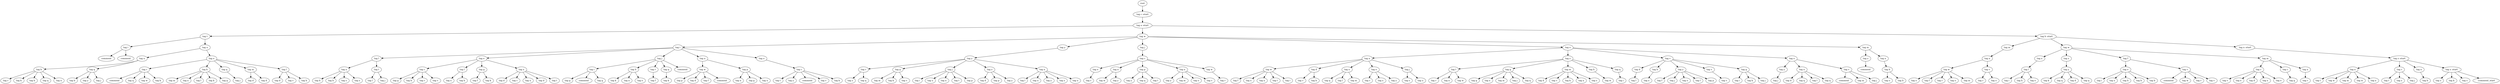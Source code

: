 digraph Tree{
0[label="root"];
0->00
00[label="tag c :start"];
00->000
000[label="tag a :start"];
000->0000
0000[label="tag t"];
0000->00000
00000[label="tag i"];
00000->000000
000000[label="comment"];
00000->000001
000001[label="comment"];
0000->00001
00001[label="tag u"];
00001->000010
000010[label="tag u"];
000010->0000100
0000100[label="tag b"];
0000100->00001000
00001000[label="tag r"];
0000100->00001001
00001001[label="tag k"];
0000100->00001002
00001002[label="tag h"];
0000100->00001003
00001003[label="tag q"];
0000100->00001004
00001004[label="tag n"];
000010->0000101
0000101[label="tag q"];
0000101->00001010
00001010[label="tag b"];
0000101->00001011
00001011[label="tag y"];
0000101->00001012
00001012[label="tag j"];
00001->000011
000011[label="tag e"];
000011->0000110
0000110[label="tag r"];
0000110->00001100
00001100[label="comment"];
0000110->00001101
00001101[label="tag q"];
0000110->00001102
00001102[label="tag w"];
0000110->00001103
00001103[label="tag k"];
000011->0000111
0000111[label="tag k"];
0000111->00001110
00001110[label="tag m"];
0000111->00001111
00001111[label="tag a"];
0000111->00001112
00001112[label="tag l"];
0000111->00001113
00001113[label="tag k"];
0000111->00001114
00001114[label="tag g"];
000011->0000112
0000112[label="tag q"];
0000112->00001120
00001120[label="tag j"];
000011->0000113
0000113[label="tag m"];
0000113->00001130
00001130[label="tag d"];
0000113->00001131
00001131[label="tag d"];
000011->0000114
0000114[label="tag l"];
0000114->00001140
00001140[label="tag d"];
0000114->00001141
00001141[label="tag v"];
0000114->00001142
00001142[label="tag h"];
000->0001
0001[label="tag w"];
0001->00010
00010[label="tag i"];
00010->000100
000100[label="tag l"];
000100->0001000
0001000[label="tag a"];
0001000->00010000
00010000[label="tag h"];
0001000->00010001
00010001[label="tag b"];
0001000->00010002
00010002[label="tag s"];
0001000->00010003
00010003[label="tag z"];
000100->0001001
0001001[label="tag t"];
0001001->00010010
00010010[label="tag l"];
0001001->00010011
00010011[label="tag j"];
00010->000101
000101[label="tag e"];
000101->0001010
0001010[label="tag c"];
0001010->00010100
00010100[label="tag g"];
0001010->00010101
00010101[label="tag b"];
0001010->00010102
00010102[label="tag r"];
0001010->00010103
00010103[label="tag v"];
000101->0001011
0001011[label="tag l"];
0001011->00010110
00010110[label="tag x"];
0001011->00010111
00010111[label="tag h"];
000101->0001012
0001012[label="tag g"];
0001012->00010120
00010120[label="tag f"];
0001012->00010121
00010121[label="tag k"];
000101->0001013
0001013[label="tag x"];
0001013->00010130
00010130[label="tag d"];
0001013->00010131
00010131[label="tag c"];
0001013->00010132
00010132[label="tag u"];
0001013->00010133
00010133[label="tag d"];
0001013->00010134
00010134[label="tag t"];
00010->000102
000102[label="tag j"];
000102->0001020
0001020[label="tag i"];
0001020->00010200
00010200[label="tag g"];
0001020->00010201
00010201[label="comment"];
0001020->00010202
00010202[label="tag g"];
000102->0001021
0001021[label="tag h"];
0001021->00010210
00010210[label="tag k"];
0001021->00010211
00010211[label="tag n"];
0001021->00010212
00010212[label="tag e"];
000102->0001022
0001022[label="tag r"];
0001022->00010220
00010220[label="tag f"];
000102->0001023
0001023[label="tag q"];
0001023->00010230
00010230[label="tag k"];
000102->0001024
0001024[label="comment"];
00010->000103
000103[label="tag n"];
000103->0001030
0001030[label="tag w"];
0001030->00010300
00010300[label="tag p"];
0001030->00010301
00010301[label="tag d"];
0001030->00010302
00010302[label="tag f"];
0001030->00010303
00010303[label="comment"];
000103->0001031
0001031[label="tag p"];
0001031->00010310
00010310[label="tag n"];
0001031->00010311
00010311[label="tag g"];
0001031->00010312
00010312[label="tag u"];
00010->000104
000104[label="tag o"];
000104->0001040
0001040[label="tag c"];
0001040->00010400
00010400[label="tag t"];
0001040->00010401
00010401[label="tag y"];
0001040->00010402
00010402[label="comment"];
0001040->00010403
00010403[label="tag v"];
0001040->00010404
00010404[label="tag k"];
0001->00011
00011[label="tag y"];
00011->000110
000110[label="tag y"];
000110->0001100
0001100[label="tag r"];
0001100->00011000
00011000[label="tag z"];
0001100->00011001
00011001[label="tag q"];
000110->0001101
0001101[label="tag g"];
0001101->00011010
00011010[label="tag m"];
0001101->00011011
00011011[label="tag k"];
0001101->00011012
00011012[label="tag v"];
000110->0001102
0001102[label="tag j"];
0001102->00011020
00011020[label="tag i"];
0001102->00011021
00011021[label="tag u"];
0001102->00011022
00011022[label="tag n"];
0001102->00011023
00011023[label="tag t"];
0001102->00011024
00011024[label="tag p"];
000110->0001103
0001103[label="tag z"];
0001103->00011030
00011030[label="tag d"];
0001103->00011031
00011031[label="tag p"];
0001103->00011032
00011032[label="tag y"];
000110->0001104
0001104[label="tag n"];
0001104->00011040
00011040[label="tag l"];
0001104->00011041
00011041[label="tag u"];
0001104->00011042
00011042[label="tag y"];
0001104->00011043
00011043[label="tag z"];
0001104->00011044
00011044[label="tag u"];
0001->00012
00012[label="tag j"];
00012->000120
000120[label="tag c"];
000120->0001200
0001200[label="tag e"];
0001200->00012000
00012000[label="tag r"];
000120->0001201
0001201[label="tag n"];
0001201->00012010
00012010[label="tag w"];
0001201->00012011
00012011[label="tag y"];
000120->0001202
0001202[label="tag p"];
0001202->00012020
00012020[label="tag y"];
0001202->00012021
00012021[label="tag q"];
0001202->00012022
00012022[label="tag t"];
000120->0001203
0001203[label="tag a"];
0001203->00012030
00012030[label="tag y"];
0001203->00012031
00012031[label="tag m"];
0001203->00012032
00012032[label="tag o"];
0001203->00012033
00012033[label="tag v"];
000120->0001204
0001204[label="tag w"];
0001204->00012040
00012040[label="tag r"];
0001->00013
00013[label="tag o"];
00013->000130
000130[label="tag n"];
000130->0001300
0001300[label="tag w"];
0001300->00013000
00013000[label="tag f"];
0001300->00013001
00013001[label="tag x"];
0001300->00013002
00013002[label="tag a"];
0001300->00013003
00013003[label="tag t"];
0001300->00013004
00013004[label="tag i"];
000130->0001301
0001301[label="tag d"];
0001301->00013010
00013010[label="tag v"];
0001301->00013011
00013011[label="tag b"];
000130->0001302
0001302[label="tag x"];
0001302->00013020
00013020[label="tag q"];
0001302->00013021
00013021[label="tag l"];
0001302->00013022
00013022[label="tag m"];
000130->0001303
0001303[label="tag e"];
0001303->00013030
00013030[label="tag r"];
0001303->00013031
00013031[label="tag x"];
0001303->00013032
00013032[label="tag y"];
000130->0001304
0001304[label="tag j"];
0001304->00013040
00013040[label="tag s"];
0001304->00013041
00013041[label="tag u"];
00013->000131
000131[label="tag z"];
000131->0001310
0001310[label="tag t"];
0001310->00013100
00013100[label="tag r"];
0001310->00013101
00013101[label="tag n"];
0001310->00013102
00013102[label="tag w"];
000131->0001311
0001311[label="tag g"];
0001311->00013110
00013110[label="tag g"];
0001311->00013111
00013111[label="tag x"];
0001311->00013112
00013112[label="tag m"];
0001311->00013113
00013113[label="tag j"];
0001311->00013114
00013114[label="tag q"];
000131->0001312
0001312[label="tag m"];
0001312->00013120
00013120[label="tag d"];
0001312->00013121
00013121[label="tag v"];
0001312->00013122
00013122[label="tag k"];
0001312->00013123
00013123[label="tag a"];
0001312->00013124
00013124[label="tag s"];
000131->0001313
0001313[label="tag h"];
0001313->00013130
00013130[label="tag w"];
000131->0001314
0001314[label="tag q"];
0001314->00013140
00013140[label="tag i"];
00013->000132
000132[label="tag v"];
000132->0001320
0001320[label="tag d"];
0001320->00013200
00013200[label="tag l"];
000132->0001321
0001321[label="tag b"];
0001321->00013210
00013210[label="tag x"];
000132->0001322
0001322[label="tag y"];
0001322->00013220
00013220[label="tag f"];
0001322->00013221
00013221[label="tag j"];
0001322->00013222
00013222[label="tag o"];
0001322->00013223
00013223[label="tag l"];
0001322->00013224
00013224[label="tag p"];
000132->0001323
0001323[label="tag v"];
0001323->00013230
00013230[label="tag v"];
000132->0001324
0001324[label="tag g"];
0001324->00013240
00013240[label="tag i"];
0001324->00013241
00013241[label="tag k"];
0001324->00013242
00013242[label="tag j"];
00013->000133
000133[label="tag o"];
000133->0001330
0001330[label="tag y"];
0001330->00013300
00013300[label="tag j"];
000133->0001331
0001331[label="tag n"];
0001331->00013310
00013310[label="tag d"];
0001331->00013311
00013311[label="tag q"];
0001331->00013312
00013312[label="tag l"];
0001331->00013313
00013313[label="tag q"];
000133->0001332
0001332[label="tag v"];
0001332->00013320
00013320[label="comment"];
0001332->00013321
00013321[label="tag m"];
0001332->00013322
00013322[label="tag j"];
0001->00014
00014[label="tag m"];
00014->000140
000140[label="tag z"];
000140->0001400
0001400[label="comment"];
00014->000141
000141[label="tag n"];
000141->0001410
0001410[label="tag h"];
0001410->00014100
00014100[label="tag o"];
0001410->00014101
00014101[label="tag b"];
000->0002
0002[label="tag b :start"];
0002->00020
00020[label="tag m"];
00020->000200
000200[label="tag n"];
000200->0002000
0002000[label="tag w"];
0002000->00020000
00020000[label="tag o"];
0002000->00020001
00020001[label="tag f"];
0002000->00020002
00020002[label="tag r"];
0002000->00020003
00020003[label="tag o"];
0002000->00020004
00020004[label="tag m"];
000200->0002001
0002001[label="tag v"];
0002001->00020010
00020010[label="tag r"];
0002001->00020011
00020011[label="tag o"];
0002->00021
00021[label="tag w"];
00021->000210
000210[label="tag x"];
000210->0002100
0002100[label="tag l"];
0002100->00021000
00021000[label="tag i"];
0002100->00021001
00021001[label="tag h"];
0002100->00021002
00021002[label="tag e"];
00021->000211
000211[label="tag z"];
000211->0002110
0002110[label="tag y"];
0002110->00021100
00021100[label="tag k"];
0002110->00021101
00021101[label="tag q"];
0002110->00021102
00021102[label="tag d"];
0002110->00021103
00021103[label="tag q"];
00021->000212
000212[label="tag f"];
000212->0002120
0002120[label="tag e"];
0002120->00021200
00021200[label="tag i"];
0002120->00021201
00021201[label="tag x"];
0002120->00021202
00021202[label="tag h"];
0002120->00021203
00021203[label="tag b"];
0002120->00021204
00021204[label="tag b"];
000212->0002121
0002121[label="tag v"];
0002121->00021210
00021210[label="comment"];
0002121->00021211
00021211[label="tag w"];
0002121->00021212
00021212[label="tag r"];
0002121->00021213
00021213[label="tag v"];
00021->000213
000213[label="tag m"];
000213->0002130
0002130[label="tag c"];
0002130->00021300
00021300[label="tag v"];
0002130->00021301
00021301[label="tag e"];
0002130->00021302
00021302[label="tag d"];
0002130->00021303
00021303[label="tag x"];
0002130->00021304
00021304[label="tag e"];
000213->0002131
0002131[label="tag c"];
0002131->00021310
00021310[label="tag g"];
000213->0002132
0002132[label="tag a"];
0002132->00021320
00021320[label="tag r"];
0002->00022
00022[label="tag n :start"];
00022->000220
000220[label="tag z :start"];
000220->0002200
0002200[label="tag n"];
0002200->00022000
00022000[label="tag t"];
0002200->00022001
00022001[label="tag w"];
0002200->00022002
00022002[label="tag m"];
0002200->00022003
00022003[label="tag w"];
0002200->00022004
00022004[label="tag a"];
000220->0002201
0002201[label="tag r"];
0002201->00022010
00022010[label="tag t"];
0002201->00022011
00022011[label="tag z"];
0002201->00022012
00022012[label="tag j"];
000220->0002202
0002202[label="tag n"];
0002202->00022020
00022020[label="tag b"];
000220->0002203
0002203[label="tag x :start"];
0002203->00022030
00022030[label="tag s"];
0002203->00022031
00022031[label="tag k"];
0002203->00022032
00022032[label="tag s"];
0002203->00022033
00022033[label=" :comment_start"];
}
